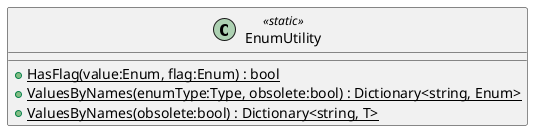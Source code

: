 @startuml
class EnumUtility <<static>> {
    + {static} HasFlag(value:Enum, flag:Enum) : bool
    + {static} ValuesByNames(enumType:Type, obsolete:bool) : Dictionary<string, Enum>
    + {static} ValuesByNames(obsolete:bool) : Dictionary<string, T>
}
@enduml
